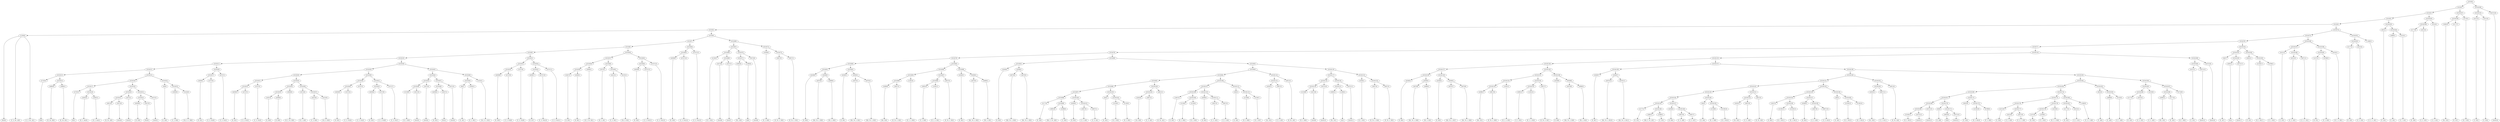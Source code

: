 digraph sample{
"L1200(0)"->"[Dis](0)"
"L1200(0)"->"[C  D  Dis  A](0)"
"L1200(0)"->"[C  D  Dis  A](1)"
"L2735(0)"->"[D](0)"
"L4680(0)"->"[D  Gis  B](0)"
"L4680(1)"->"[D  Gis  B](1)"
"L5319(14)"->"L4680(0)"
"L5319(14)"->"L4680(1)"
"L5319(13)"->"L2735(0)"
"L5319(13)"->"L5319(14)"
"L2735(1)"->"[D](1)"
"L3402(0)"->"[D  G  Ais](0)"
"L3402(1)"->"[D  G  Ais](1)"
"L5319(18)"->"L3402(0)"
"L5319(18)"->"L3402(1)"
"L5319(17)"->"L2735(1)"
"L5319(17)"->"L5319(18)"
"L4912(0)"->"[D  Fis  A](0)"
"L3472(0)"->"[rest](0)"
"L5319(21)"->"L4912(0)"
"L5319(21)"->"L3472(0)"
"L3472(1)"->"[rest](1)"
"L5319(20)"->"L5319(21)"
"L5319(20)"->"L3472(1)"
"L4039(0)"->"[D  E](0)"
"L3457(0)"->"[Fis](0)"
"L5319(23)"->"L4039(0)"
"L5319(23)"->"L3457(0)"
"L3472(2)"->"[rest](2)"
"L5319(22)"->"L5319(23)"
"L5319(22)"->"L3472(2)"
"L5319(19)"->"L5319(20)"
"L5319(19)"->"L5319(22)"
"L5319(16)"->"L5319(17)"
"L5319(16)"->"L5319(19)"
"L84(0)"->"[G  A](0)"
"L2630(0)"->"[C  G  B](0)"
"L1424(0)"->"[Cis  D  G  B](0)"
"L5319(25)"->"L2630(0)"
"L5319(25)"->"L1424(0)"
"L5319(24)"->"L84(0)"
"L5319(24)"->"L5319(25)"
"L5319(15)"->"L5319(16)"
"L5319(15)"->"L5319(24)"
"L5319(12)"->"L5319(13)"
"L5319(12)"->"L5319(15)"
"L4039(1)"->"[D  E](1)"
"L4747(0)"->"[C  D  Fis](0)"
"L5319(27)"->"L4039(1)"
"L5319(27)"->"L4747(0)"
"L4747(1)"->"[C  D  Fis](1)"
"L5319(26)"->"L5319(27)"
"L5319(26)"->"L4747(1)"
"L5319(11)"->"L5319(12)"
"L5319(11)"->"L5319(26)"
"L4039(2)"->"[D  E](2)"
"L4747(2)"->"[C  D  Fis](2)"
"L5319(32)"->"L4039(2)"
"L5319(32)"->"L4747(2)"
"L4747(3)"->"[C  D  Fis](3)"
"L5319(31)"->"L5319(32)"
"L5319(31)"->"L4747(3)"
"L1647(0)"->"[G  B](0)"
"L4509(0)"->"[D  B](0)"
"L5319(35)"->"L1647(0)"
"L5319(35)"->"L4509(0)"
"L3636(0)"->"[D  E  Fis  B](0)"
"L5319(34)"->"L5319(35)"
"L5319(34)"->"L3636(0)"
"L2074(0)"->"[D  G  A](0)"
"L4415(0)"->"[C  D  B](0)"
"L4132(0)"->"[Cis  D  B](0)"
"L5319(37)"->"L4415(0)"
"L5319(37)"->"L4132(0)"
"L5319(36)"->"L2074(0)"
"L5319(36)"->"L5319(37)"
"L5319(33)"->"L5319(34)"
"L5319(33)"->"L5319(36)"
"L5319(30)"->"L5319(31)"
"L5319(30)"->"L5319(33)"
"L4039(3)"->"[D  E](3)"
"L4747(4)"->"[C  D  Fis](4)"
"L5319(40)"->"L4039(3)"
"L5319(40)"->"L4747(4)"
"L4747(5)"->"[C  D  Fis](5)"
"L5319(39)"->"L5319(40)"
"L5319(39)"->"L4747(5)"
"L4039(4)"->"[D  E](4)"
"L4747(6)"->"[C  D  Fis](6)"
"L5319(42)"->"L4039(4)"
"L5319(42)"->"L4747(6)"
"L4747(7)"->"[C  D  Fis](7)"
"L5319(41)"->"L5319(42)"
"L5319(41)"->"L4747(7)"
"L5319(38)"->"L5319(39)"
"L5319(38)"->"L5319(41)"
"L5319(29)"->"L5319(30)"
"L5319(29)"->"L5319(38)"
"L2156(0)"->"[D  G  B](0)"
"L3472(3)"->"[rest](3)"
"L5319(46)"->"L2156(0)"
"L5319(46)"->"L3472(3)"
"L3472(4)"->"[rest](4)"
"L5319(45)"->"L5319(46)"
"L5319(45)"->"L3472(4)"
"L4039(5)"->"[D  E](5)"
"L3457(1)"->"[Fis](1)"
"L5319(48)"->"L4039(5)"
"L5319(48)"->"L3457(1)"
"L3472(5)"->"[rest](5)"
"L5319(47)"->"L5319(48)"
"L5319(47)"->"L3472(5)"
"L5319(44)"->"L5319(45)"
"L5319(44)"->"L5319(47)"
"L84(1)"->"[G  A](1)"
"L2630(1)"->"[C  G  B](1)"
"L5319(50)"->"L84(1)"
"L5319(50)"->"L2630(1)"
"L1424(1)"->"[Cis  D  G  B](1)"
"L5319(49)"->"L5319(50)"
"L5319(49)"->"L1424(1)"
"L5319(43)"->"L5319(44)"
"L5319(43)"->"L5319(49)"
"L5319(28)"->"L5319(29)"
"L5319(28)"->"L5319(43)"
"L5319(10)"->"L5319(11)"
"L5319(10)"->"L5319(28)"
"L4039(6)"->"[D  E](6)"
"L4747(8)"->"[C  D  Fis](8)"
"L5319(53)"->"L4039(6)"
"L5319(53)"->"L4747(8)"
"L4747(9)"->"[C  D  Fis](9)"
"L5319(52)"->"L5319(53)"
"L5319(52)"->"L4747(9)"
"L4039(7)"->"[D  E](7)"
"L4747(10)"->"[C  D  Fis](10)"
"L5319(55)"->"L4039(7)"
"L5319(55)"->"L4747(10)"
"L4747(11)"->"[C  D  Fis](11)"
"L5319(54)"->"L5319(55)"
"L5319(54)"->"L4747(11)"
"L5319(51)"->"L5319(52)"
"L5319(51)"->"L5319(54)"
"L5319(9)"->"L5319(10)"
"L5319(9)"->"L5319(51)"
"L1647(1)"->"[G  B](1)"
"L4509(1)"->"[D  B](1)"
"L5319(59)"->"L1647(1)"
"L5319(59)"->"L4509(1)"
"L3636(1)"->"[D  E  Fis  B](1)"
"L5319(58)"->"L5319(59)"
"L5319(58)"->"L3636(1)"
"L2074(1)"->"[D  G  A](1)"
"L4415(1)"->"[C  D  B](1)"
"L4132(1)"->"[Cis  D  B](1)"
"L5319(61)"->"L4415(1)"
"L5319(61)"->"L4132(1)"
"L5319(60)"->"L2074(1)"
"L5319(60)"->"L5319(61)"
"L5319(57)"->"L5319(58)"
"L5319(57)"->"L5319(60)"
"L4039(8)"->"[D  E](8)"
"L4747(12)"->"[C  D  Fis](12)"
"L5319(63)"->"L4039(8)"
"L5319(63)"->"L4747(12)"
"L4747(13)"->"[C  D  Fis](13)"
"L5319(62)"->"L5319(63)"
"L5319(62)"->"L4747(13)"
"L5319(56)"->"L5319(57)"
"L5319(56)"->"L5319(62)"
"L5319(8)"->"L5319(9)"
"L5319(8)"->"L5319(56)"
"L4039(9)"->"[D  E](9)"
"L4747(14)"->"[C  D  Fis](14)"
"L5319(65)"->"L4039(9)"
"L5319(65)"->"L4747(14)"
"L4747(15)"->"[C  D  Fis](15)"
"L5319(64)"->"L5319(65)"
"L5319(64)"->"L4747(15)"
"L5319(7)"->"L5319(8)"
"L5319(7)"->"L5319(64)"
"L2156(1)"->"[D  G  B](1)"
"L3472(6)"->"[rest](6)"
"L3472(7)"->"[rest](7)"
"L5319(69)"->"L3472(6)"
"L5319(69)"->"L3472(7)"
"L5319(68)"->"L2156(1)"
"L5319(68)"->"L5319(69)"
"L5065(0)"->"[Fis  G](0)"
"L1360(0)"->"[A](0)"
"L5319(71)"->"L5065(0)"
"L5319(71)"->"L1360(0)"
"L3472(8)"->"[rest](8)"
"L5319(70)"->"L5319(71)"
"L5319(70)"->"L3472(8)"
"L5319(67)"->"L5319(68)"
"L5319(67)"->"L5319(70)"
"L3358(0)"->"[E  G  B](0)"
"L3627(0)"->"[E  Fis  G  B](0)"
"L3627(1)"->"[E  Fis  G  B](1)"
"L5319(73)"->"L3627(0)"
"L5319(73)"->"L3627(1)"
"L5319(72)"->"L3358(0)"
"L5319(72)"->"L5319(73)"
"L5319(66)"->"L5319(67)"
"L5319(66)"->"L5319(72)"
"L5319(6)"->"L5319(7)"
"L5319(6)"->"L5319(66)"
"L5319(5)"->"L1200(0)"
"L5319(5)"->"L5319(6)"
"L4549(0)"->"[E  B](0)"
"L4070(0)"->"[Dis  Fis  A  B](0)"
"L4069(0)"->"[Fis  A  B](0)"
"L5039(0)"->"L4070(0)"
"L5039(0)"->"L4069(0)"
"L5319(81)"->"L4549(0)"
"L5319(81)"->"L5039(0)"
"L4549(1)"->"[E  B](1)"
"L4070(1)"->"[Dis  Fis  A  B](1)"
"L4070(2)"->"[Dis  Fis  A  B](2)"
"L5039(1)"->"L4070(1)"
"L5039(1)"->"L4070(2)"
"L5319(82)"->"L4549(1)"
"L5319(82)"->"L5039(1)"
"L5319(80)"->"L5319(81)"
"L5319(80)"->"L5319(82)"
"L4396(0)"->"[Dis  E](0)"
"L3627(2)"->"[E  Fis  G  B](2)"
"L5319(86)"->"L4396(0)"
"L5319(86)"->"L3627(2)"
"L1361(0)"->"[E  G  A  B](0)"
"L5319(85)"->"L5319(86)"
"L5319(85)"->"L1361(0)"
"L3091(0)"->"[C  E  B](0)"
"L1361(1)"->"[E  G  A  B](1)"
"L5319(88)"->"L3091(0)"
"L5319(88)"->"L1361(1)"
"L3627(3)"->"[E  Fis  G  B](3)"
"L5319(87)"->"L5319(88)"
"L5319(87)"->"L3627(3)"
"L5319(84)"->"L5319(85)"
"L5319(84)"->"L5319(87)"
"L4549(2)"->"[E  B](2)"
"L4070(3)"->"[Dis  Fis  A  B](3)"
"L4069(1)"->"[Fis  A  B](1)"
"L5039(2)"->"L4070(3)"
"L5039(2)"->"L4069(1)"
"L5319(89)"->"L4549(2)"
"L5319(89)"->"L5039(2)"
"L5319(83)"->"L5319(84)"
"L5319(83)"->"L5319(89)"
"L5319(79)"->"L5319(80)"
"L5319(79)"->"L5319(83)"
"L4549(3)"->"[E  B](3)"
"L4070(4)"->"[Dis  Fis  A  B](4)"
"L4070(5)"->"[Dis  Fis  A  B](5)"
"L5039(3)"->"L4070(4)"
"L5039(3)"->"L4070(5)"
"L5319(91)"->"L4549(3)"
"L5319(91)"->"L5039(3)"
"L2177(0)"->"[E  G](0)"
"L3802(0)"->"[Dis  E  Fis  A](0)"
"L2366(0)"->"[C  D](0)"
"L5319(99)"->"L3802(0)"
"L5319(99)"->"L2366(0)"
"L5319(98)"->"L2177(0)"
"L5319(98)"->"L5319(99)"
"L4509(2)"->"[D  B](2)"
"L3857(0)"->"[C  D  A](0)"
"L3857(1)"->"[C  D  A](1)"
"L5319(101)"->"L3857(0)"
"L5319(101)"->"L3857(1)"
"L5319(100)"->"L4509(2)"
"L5319(100)"->"L5319(101)"
"L5319(97)"->"L5319(98)"
"L5319(97)"->"L5319(100)"
"L84(2)"->"[G  A](2)"
"L2156(2)"->"[D  G  B](2)"
"L2156(3)"->"[D  G  B](3)"
"L5319(103)"->"L2156(2)"
"L5319(103)"->"L2156(3)"
"L5319(102)"->"L84(2)"
"L5319(102)"->"L5319(103)"
"L5319(96)"->"L5319(97)"
"L5319(96)"->"L5319(102)"
"L4282(0)"->"[Cis  D](0)"
"L3857(2)"->"[C  D  A](2)"
"L5319(105)"->"L4282(0)"
"L5319(105)"->"L3857(2)"
"L4912(1)"->"[D  Fis  A](1)"
"L5319(104)"->"L5319(105)"
"L5319(104)"->"L4912(1)"
"L5319(95)"->"L5319(96)"
"L5319(95)"->"L5319(104)"
"L1647(2)"->"[G  B](2)"
"L2156(4)"->"[D  G  B](4)"
"L2156(5)"->"[D  G  B](5)"
"L5319(109)"->"L2156(4)"
"L5319(109)"->"L2156(5)"
"L5319(108)"->"L1647(2)"
"L5319(108)"->"L5319(109)"
"L4509(3)"->"[D  B](3)"
"L3857(3)"->"[C  D  A](3)"
"L3857(4)"->"[C  D  A](4)"
"L5319(111)"->"L3857(3)"
"L5319(111)"->"L3857(4)"
"L5319(110)"->"L4509(3)"
"L5319(110)"->"L5319(111)"
"L5319(107)"->"L5319(108)"
"L5319(107)"->"L5319(110)"
"L84(3)"->"[G  A](3)"
"L2156(6)"->"[D  G  B](6)"
"L2156(7)"->"[D  G  B](7)"
"L5319(113)"->"L2156(6)"
"L5319(113)"->"L2156(7)"
"L5319(112)"->"L84(3)"
"L5319(112)"->"L5319(113)"
"L5319(106)"->"L5319(107)"
"L5319(106)"->"L5319(112)"
"L5319(94)"->"L5319(95)"
"L5319(94)"->"L5319(106)"
"L4282(1)"->"[Cis  D](1)"
"L3857(5)"->"[C  D  A](5)"
"L5319(115)"->"L4282(1)"
"L5319(115)"->"L3857(5)"
"L4912(2)"->"[D  Fis  A](2)"
"L5319(114)"->"L5319(115)"
"L5319(114)"->"L4912(2)"
"L5319(93)"->"L5319(94)"
"L5319(93)"->"L5319(114)"
"L2156(8)"->"[D  G  B](8)"
"L3472(9)"->"[rest](9)"
"L5319(119)"->"L2156(8)"
"L5319(119)"->"L3472(9)"
"L3472(10)"->"[rest](10)"
"L5319(118)"->"L5319(119)"
"L5319(118)"->"L3472(10)"
"L5065(1)"->"[Fis  G](1)"
"L1360(1)"->"[A](1)"
"L5319(121)"->"L5065(1)"
"L5319(121)"->"L1360(1)"
"L3472(11)"->"[rest](11)"
"L5319(120)"->"L5319(121)"
"L5319(120)"->"L3472(11)"
"L5319(117)"->"L5319(118)"
"L5319(117)"->"L5319(120)"
"L3358(1)"->"[E  G  B](1)"
"L3627(4)"->"[E  Fis  G  B](4)"
"L3627(5)"->"[E  Fis  G  B](5)"
"L5319(123)"->"L3627(4)"
"L5319(123)"->"L3627(5)"
"L5319(122)"->"L3358(1)"
"L5319(122)"->"L5319(123)"
"L5319(116)"->"L5319(117)"
"L5319(116)"->"L5319(122)"
"L5319(92)"->"L5319(93)"
"L5319(92)"->"L5319(116)"
"L5319(90)"->"L5319(91)"
"L5319(90)"->"L5319(92)"
"L5319(78)"->"L5319(79)"
"L5319(78)"->"L5319(90)"
"L4549(4)"->"[E  B](4)"
"L4070(6)"->"[Dis  Fis  A  B](6)"
"L4069(2)"->"[Fis  A  B](2)"
"L5039(4)"->"L4070(6)"
"L5039(4)"->"L4069(2)"
"L5319(128)"->"L4549(4)"
"L5319(128)"->"L5039(4)"
"L4549(5)"->"[E  B](5)"
"L4070(7)"->"[Dis  Fis  A  B](7)"
"L4070(8)"->"[Dis  Fis  A  B](8)"
"L5039(5)"->"L4070(7)"
"L5039(5)"->"L4070(8)"
"L5319(129)"->"L4549(5)"
"L5319(129)"->"L5039(5)"
"L5319(127)"->"L5319(128)"
"L5319(127)"->"L5319(129)"
"L4396(1)"->"[Dis  E](1)"
"L3627(6)"->"[E  Fis  G  B](6)"
"L5319(133)"->"L4396(1)"
"L5319(133)"->"L3627(6)"
"L1361(2)"->"[E  G  A  B](2)"
"L5319(132)"->"L5319(133)"
"L5319(132)"->"L1361(2)"
"L3091(1)"->"[C  E  B](1)"
"L1361(3)"->"[E  G  A  B](3)"
"L5319(135)"->"L3091(1)"
"L5319(135)"->"L1361(3)"
"L3627(7)"->"[E  Fis  G  B](7)"
"L5319(134)"->"L5319(135)"
"L5319(134)"->"L3627(7)"
"L5319(131)"->"L5319(132)"
"L5319(131)"->"L5319(134)"
"L4549(6)"->"[E  B](6)"
"L4070(9)"->"[Dis  Fis  A  B](9)"
"L4069(3)"->"[Fis  A  B](3)"
"L5039(6)"->"L4070(9)"
"L5039(6)"->"L4069(3)"
"L5319(136)"->"L4549(6)"
"L5319(136)"->"L5039(6)"
"L5319(130)"->"L5319(131)"
"L5319(130)"->"L5319(136)"
"L5319(126)"->"L5319(127)"
"L5319(126)"->"L5319(130)"
"L4549(7)"->"[E  B](7)"
"L4070(10)"->"[Dis  Fis  A  B](10)"
"L4070(11)"->"[Dis  Fis  A  B](11)"
"L5039(7)"->"L4070(10)"
"L5039(7)"->"L4070(11)"
"L5319(138)"->"L4549(7)"
"L5319(138)"->"L5039(7)"
"L2177(1)"->"[E  G](1)"
"L3802(1)"->"[Dis  E  Fis  A](1)"
"L2366(1)"->"[C  D](1)"
"L5319(146)"->"L3802(1)"
"L5319(146)"->"L2366(1)"
"L5319(145)"->"L2177(1)"
"L5319(145)"->"L5319(146)"
"L4509(4)"->"[D  B](4)"
"L3857(6)"->"[C  D  A](6)"
"L3857(7)"->"[C  D  A](7)"
"L5319(148)"->"L3857(6)"
"L5319(148)"->"L3857(7)"
"L5319(147)"->"L4509(4)"
"L5319(147)"->"L5319(148)"
"L5319(144)"->"L5319(145)"
"L5319(144)"->"L5319(147)"
"L84(4)"->"[G  A](4)"
"L2156(9)"->"[D  G  B](9)"
"L2156(10)"->"[D  G  B](10)"
"L5319(150)"->"L2156(9)"
"L5319(150)"->"L2156(10)"
"L5319(149)"->"L84(4)"
"L5319(149)"->"L5319(150)"
"L5319(143)"->"L5319(144)"
"L5319(143)"->"L5319(149)"
"L4282(2)"->"[Cis  D](2)"
"L3857(8)"->"[C  D  A](8)"
"L5319(152)"->"L4282(2)"
"L5319(152)"->"L3857(8)"
"L4912(3)"->"[D  Fis  A](3)"
"L5319(151)"->"L5319(152)"
"L5319(151)"->"L4912(3)"
"L5319(142)"->"L5319(143)"
"L5319(142)"->"L5319(151)"
"L1647(3)"->"[G  B](3)"
"L2156(11)"->"[D  G  B](11)"
"L2156(12)"->"[D  G  B](12)"
"L5319(156)"->"L2156(11)"
"L5319(156)"->"L2156(12)"
"L5319(155)"->"L1647(3)"
"L5319(155)"->"L5319(156)"
"L4509(5)"->"[D  B](5)"
"L3857(9)"->"[C  D  A](9)"
"L3857(10)"->"[C  D  A](10)"
"L5319(158)"->"L3857(9)"
"L5319(158)"->"L3857(10)"
"L5319(157)"->"L4509(5)"
"L5319(157)"->"L5319(158)"
"L5319(154)"->"L5319(155)"
"L5319(154)"->"L5319(157)"
"L84(5)"->"[G  A](5)"
"L2156(13)"->"[D  G  B](13)"
"L2156(14)"->"[D  G  B](14)"
"L5319(160)"->"L2156(13)"
"L5319(160)"->"L2156(14)"
"L5319(159)"->"L84(5)"
"L5319(159)"->"L5319(160)"
"L5319(153)"->"L5319(154)"
"L5319(153)"->"L5319(159)"
"L5319(141)"->"L5319(142)"
"L5319(141)"->"L5319(153)"
"L4282(3)"->"[Cis  D](3)"
"L3857(11)"->"[C  D  A](11)"
"L5319(162)"->"L4282(3)"
"L5319(162)"->"L3857(11)"
"L4912(4)"->"[D  Fis  A](4)"
"L5319(161)"->"L5319(162)"
"L5319(161)"->"L4912(4)"
"L5319(140)"->"L5319(141)"
"L5319(140)"->"L5319(161)"
"L2156(15)"->"[D  G  B](15)"
"L3472(12)"->"[rest](12)"
"L5319(169)"->"L2156(15)"
"L5319(169)"->"L3472(12)"
"L3472(13)"->"[rest](13)"
"L5319(168)"->"L5319(169)"
"L5319(168)"->"L3472(13)"
"L84(6)"->"[G  A](6)"
"L3953(0)"->"[G](0)"
"L3472(14)"->"[rest](14)"
"L5319(171)"->"L3953(0)"
"L5319(171)"->"L3472(14)"
"L5319(170)"->"L84(6)"
"L5319(170)"->"L5319(171)"
"L5319(167)"->"L5319(168)"
"L5319(167)"->"L5319(170)"
"L3825(0)"->"[F  G](0)"
"L2156(16)"->"[D  G  B](16)"
"L4786(0)"->"[F  G  B](0)"
"L5319(173)"->"L2156(16)"
"L5319(173)"->"L4786(0)"
"L5319(172)"->"L3825(0)"
"L5319(172)"->"L5319(173)"
"L5319(166)"->"L5319(167)"
"L5319(166)"->"L5319(172)"
"L4151(0)"->"[C  E](0)"
"L4315(0)"->"[C  E  G](0)"
"L4071(0)"->"[C  E  F  G](0)"
"L5319(177)"->"L4315(0)"
"L5319(177)"->"L4071(0)"
"L5319(176)"->"L4151(0)"
"L5319(176)"->"L5319(177)"
"L1472(0)"->"[D  F](0)"
"L4786(1)"->"[F  G  B](1)"
"L5319(179)"->"L1472(0)"
"L5319(179)"->"L4786(1)"
"L4103(0)"->"[D  F  G  B](0)"
"L5319(178)"->"L5319(179)"
"L5319(178)"->"L4103(0)"
"L5319(175)"->"L5319(176)"
"L5319(175)"->"L5319(178)"
"L2177(2)"->"[E  G](2)"
"L4315(1)"->"[C  E  G](1)"
"L5319(181)"->"L2177(2)"
"L5319(181)"->"L4315(1)"
"L-1460(0)"->"[C  E  G  A](0)"
"L5319(180)"->"L5319(181)"
"L5319(180)"->"L-1460(0)"
"L5319(174)"->"L5319(175)"
"L5319(174)"->"L5319(180)"
"L5319(165)"->"L5319(166)"
"L5319(165)"->"L5319(174)"
"L652(0)"->"[F  A](0)"
"L3669(0)"->"[C  A](0)"
"L5142(0)"->"[C  F  A](0)"
"L5319(183)"->"L3669(0)"
"L5319(183)"->"L5142(0)"
"L5319(182)"->"L652(0)"
"L5319(182)"->"L5319(183)"
"L5319(164)"->"L5319(165)"
"L5319(164)"->"L5319(182)"
"L2177(3)"->"[E  G](3)"
"L4315(2)"->"[C  E  G](2)"
"L5319(186)"->"L2177(3)"
"L5319(186)"->"L4315(2)"
"L3216(0)"->"[C  G  A](0)"
"L5319(185)"->"L5319(186)"
"L5319(185)"->"L3216(0)"
"L5065(2)"->"[Fis  G](2)"
"L2177(4)"->"[E  G](4)"
"L5319(188)"->"L5065(2)"
"L5319(188)"->"L2177(4)"
"L3710(0)"->"[D  F  B](0)"
"L5319(187)"->"L5319(188)"
"L5319(187)"->"L3710(0)"
"L5319(184)"->"L5319(185)"
"L5319(184)"->"L5319(187)"
"L5319(163)"->"L5319(164)"
"L5319(163)"->"L5319(184)"
"L5319(139)"->"L5319(140)"
"L5319(139)"->"L5319(163)"
"L5319(137)"->"L5319(138)"
"L5319(137)"->"L5319(139)"
"L5319(125)"->"L5319(126)"
"L5319(125)"->"L5319(137)"
"L4151(1)"->"[C  E](1)"
"L3472(15)"->"[rest](15)"
"L5319(190)"->"L4151(1)"
"L5319(190)"->"L3472(15)"
"L3472(16)"->"[rest](16)"
"L5319(189)"->"L5319(190)"
"L5319(189)"->"L3472(16)"
"L5319(124)"->"L5319(125)"
"L5319(124)"->"L5319(189)"
"L5319(77)"->"L5319(78)"
"L5319(77)"->"L5319(124)"
"L84(7)"->"[G  A](7)"
"L3953(1)"->"[G](1)"
"L3472(17)"->"[rest](17)"
"L5319(193)"->"L3953(1)"
"L5319(193)"->"L3472(17)"
"L5319(192)"->"L84(7)"
"L5319(192)"->"L5319(193)"
"L3825(1)"->"[F  G](1)"
"L2156(17)"->"[D  G  B](17)"
"L4786(2)"->"[F  G  B](2)"
"L5319(195)"->"L2156(17)"
"L5319(195)"->"L4786(2)"
"L5319(194)"->"L3825(1)"
"L5319(194)"->"L5319(195)"
"L5319(191)"->"L5319(192)"
"L5319(191)"->"L5319(194)"
"L5319(76)"->"L5319(77)"
"L5319(76)"->"L5319(191)"
"L4151(2)"->"[C  E](2)"
"L4315(3)"->"[C  E  G](3)"
"L4071(1)"->"[C  E  F  G](1)"
"L5319(198)"->"L4315(3)"
"L5319(198)"->"L4071(1)"
"L5319(197)"->"L4151(2)"
"L5319(197)"->"L5319(198)"
"L1472(1)"->"[D  F](1)"
"L4786(3)"->"[F  G  B](3)"
"L5319(200)"->"L1472(1)"
"L5319(200)"->"L4786(3)"
"L4103(1)"->"[D  F  G  B](1)"
"L5319(199)"->"L5319(200)"
"L5319(199)"->"L4103(1)"
"L5319(196)"->"L5319(197)"
"L5319(196)"->"L5319(199)"
"L5319(75)"->"L5319(76)"
"L5319(75)"->"L5319(196)"
"L2177(5)"->"[E  G](5)"
"L4315(4)"->"[C  E  G](4)"
"L5319(202)"->"L2177(5)"
"L5319(202)"->"L4315(4)"
"L-1460(1)"->"[C  E  G  A](1)"
"L5319(201)"->"L5319(202)"
"L5319(201)"->"L-1460(1)"
"L5319(74)"->"L5319(75)"
"L5319(74)"->"L5319(201)"
"L5319(4)"->"L5319(5)"
"L5319(4)"->"L5319(74)"
"L652(1)"->"[F  A](1)"
"L3669(1)"->"[C  A](1)"
"L5142(1)"->"[C  F  A](1)"
"L5319(204)"->"L3669(1)"
"L5319(204)"->"L5142(1)"
"L5319(203)"->"L652(1)"
"L5319(203)"->"L5319(204)"
"L5319(3)"->"L5319(4)"
"L5319(3)"->"L5319(203)"
"L2177(6)"->"[E  G](6)"
"L4315(5)"->"[C  E  G](5)"
"L5319(206)"->"L2177(6)"
"L5319(206)"->"L4315(5)"
"L3216(1)"->"[C  G  A](1)"
"L5319(205)"->"L5319(206)"
"L5319(205)"->"L3216(1)"
"L5319(2)"->"L5319(3)"
"L5319(2)"->"L5319(205)"
"L5065(3)"->"[Fis  G](3)"
"L2177(7)"->"[E  G](7)"
"L5319(208)"->"L5065(3)"
"L5319(208)"->"L2177(7)"
"L3710(1)"->"[D  F  B](1)"
"L5319(207)"->"L5319(208)"
"L5319(207)"->"L3710(1)"
"L5319(1)"->"L5319(2)"
"L5319(1)"->"L5319(207)"
"L4151(3)"->"[C  E](3)"
"L4151(4)"->"[C  E](4)"
"L5319(210)"->"L4151(3)"
"L5319(210)"->"L4151(4)"
"L3472(18)"->"[rest](18)"
"L5319(209)"->"L5319(210)"
"L5319(209)"->"L3472(18)"
"L5319(0)"->"L5319(1)"
"L5319(0)"->"L5319(209)"
{rank = min; "L5319(0)"}
{rank = same; "L5319(1)"; "L5319(209)";}
{rank = same; "L5319(2)"; "L5319(207)"; "L5319(210)"; "L3472(18)";}
{rank = same; "L5319(3)"; "L5319(205)"; "L5319(208)"; "L3710(1)"; "L4151(3)"; "L4151(4)";}
{rank = same; "L5319(4)"; "L5319(203)"; "L5319(206)"; "L3216(1)"; "L5065(3)"; "L2177(7)";}
{rank = same; "L5319(5)"; "L5319(74)"; "L652(1)"; "L5319(204)"; "L2177(6)"; "L4315(5)";}
{rank = same; "L1200(0)"; "L5319(6)"; "L5319(75)"; "L5319(201)"; "L3669(1)"; "L5142(1)";}
{rank = same; "L5319(7)"; "L5319(66)"; "L5319(76)"; "L5319(196)"; "L5319(202)"; "L-1460(1)";}
{rank = same; "L5319(8)"; "L5319(64)"; "L5319(67)"; "L5319(72)"; "L5319(77)"; "L5319(191)"; "L5319(197)"; "L5319(199)"; "L2177(5)"; "L4315(4)";}
{rank = same; "L5319(9)"; "L5319(56)"; "L5319(65)"; "L4747(15)"; "L5319(68)"; "L5319(70)"; "L3358(0)"; "L5319(73)"; "L5319(78)"; "L5319(124)"; "L5319(192)"; "L5319(194)"; "L4151(2)"; "L5319(198)"; "L5319(200)"; "L4103(1)";}
{rank = same; "L5319(10)"; "L5319(51)"; "L5319(57)"; "L5319(62)"; "L4039(9)"; "L4747(14)"; "L2156(1)"; "L5319(69)"; "L5319(71)"; "L3472(8)"; "L3627(0)"; "L3627(1)"; "L5319(79)"; "L5319(90)"; "L5319(125)"; "L5319(189)"; "L84(7)"; "L5319(193)"; "L3825(1)"; "L5319(195)"; "L4315(3)"; "L4071(1)"; "L1472(1)"; "L4786(3)";}
{rank = same; "L5319(11)"; "L5319(28)"; "L5319(52)"; "L5319(54)"; "L5319(58)"; "L5319(60)"; "L5319(63)"; "L4747(13)"; "L3472(6)"; "L3472(7)"; "L5065(0)"; "L1360(0)"; "L5319(80)"; "L5319(83)"; "L5319(91)"; "L5319(92)"; "L5319(126)"; "L5319(137)"; "L5319(190)"; "L3472(16)"; "L3953(1)"; "L3472(17)"; "L2156(17)"; "L4786(2)";}
{rank = same; "L5319(12)"; "L5319(26)"; "L5319(29)"; "L5319(43)"; "L5319(53)"; "L4747(9)"; "L5319(55)"; "L4747(11)"; "L5319(59)"; "L3636(1)"; "L2074(1)"; "L5319(61)"; "L4039(8)"; "L4747(12)"; "L5319(81)"; "L5319(82)"; "L5319(84)"; "L5319(89)"; "L4549(3)"; "L5039(3)"; "L5319(93)"; "L5319(116)"; "L5319(127)"; "L5319(130)"; "L5319(138)"; "L5319(139)"; "L4151(1)"; "L3472(15)";}
{rank = same; "L5319(13)"; "L5319(15)"; "L5319(27)"; "L4747(1)"; "L5319(30)"; "L5319(38)"; "L5319(44)"; "L5319(49)"; "L4039(6)"; "L4747(8)"; "L4039(7)"; "L4747(10)"; "L1647(1)"; "L4509(1)"; "L4415(1)"; "L4132(1)"; "L4549(0)"; "L5039(0)"; "L4549(1)"; "L5039(1)"; "L5319(85)"; "L5319(87)"; "L4549(2)"; "L5039(2)"; "L4070(4)"; "L4070(5)"; "L5319(94)"; "L5319(114)"; "L5319(117)"; "L5319(122)"; "L5319(128)"; "L5319(129)"; "L5319(131)"; "L5319(136)"; "L4549(7)"; "L5039(7)"; "L5319(140)"; "L5319(163)";}
{rank = same; "L2735(0)"; "L5319(14)"; "L5319(16)"; "L5319(24)"; "L4039(1)"; "L4747(0)"; "L5319(31)"; "L5319(33)"; "L5319(39)"; "L5319(41)"; "L5319(45)"; "L5319(47)"; "L5319(50)"; "L1424(1)"; "L4070(0)"; "L4069(0)"; "L4070(1)"; "L4070(2)"; "L5319(86)"; "L1361(0)"; "L5319(88)"; "L3627(3)"; "L4070(3)"; "L4069(1)"; "L5319(95)"; "L5319(106)"; "L5319(115)"; "L4912(2)"; "L5319(118)"; "L5319(120)"; "L3358(1)"; "L5319(123)"; "L4549(4)"; "L5039(4)"; "L4549(5)"; "L5039(5)"; "L5319(132)"; "L5319(134)"; "L4549(6)"; "L5039(6)"; "L4070(10)"; "L4070(11)"; "L5319(141)"; "L5319(161)"; "L5319(164)"; "L5319(184)";}
{rank = same; "L4680(0)"; "L4680(1)"; "L5319(17)"; "L5319(19)"; "L84(0)"; "L5319(25)"; "L5319(32)"; "L4747(3)"; "L5319(34)"; "L5319(36)"; "L5319(40)"; "L4747(5)"; "L5319(42)"; "L4747(7)"; "L5319(46)"; "L3472(4)"; "L5319(48)"; "L3472(5)"; "L84(1)"; "L2630(1)"; "L4396(0)"; "L3627(2)"; "L3091(0)"; "L1361(1)"; "L5319(96)"; "L5319(104)"; "L5319(107)"; "L5319(112)"; "L4282(1)"; "L3857(5)"; "L5319(119)"; "L3472(10)"; "L5319(121)"; "L3472(11)"; "L3627(4)"; "L3627(5)"; "L4070(6)"; "L4069(2)"; "L4070(7)"; "L4070(8)"; "L5319(133)"; "L1361(2)"; "L5319(135)"; "L3627(7)"; "L4070(9)"; "L4069(3)"; "L5319(142)"; "L5319(153)"; "L5319(162)"; "L4912(4)"; "L5319(165)"; "L5319(182)"; "L5319(185)"; "L5319(187)";}
{rank = same; "L2735(1)"; "L5319(18)"; "L5319(20)"; "L5319(22)"; "L2630(0)"; "L1424(0)"; "L4039(2)"; "L4747(2)"; "L5319(35)"; "L3636(0)"; "L2074(0)"; "L5319(37)"; "L4039(3)"; "L4747(4)"; "L4039(4)"; "L4747(6)"; "L2156(0)"; "L3472(3)"; "L4039(5)"; "L3457(1)"; "L5319(97)"; "L5319(102)"; "L5319(105)"; "L4912(1)"; "L5319(108)"; "L5319(110)"; "L84(3)"; "L5319(113)"; "L2156(8)"; "L3472(9)"; "L5065(1)"; "L1360(1)"; "L4396(1)"; "L3627(6)"; "L3091(1)"; "L1361(3)"; "L5319(143)"; "L5319(151)"; "L5319(154)"; "L5319(159)"; "L4282(3)"; "L3857(11)"; "L5319(166)"; "L5319(174)"; "L652(0)"; "L5319(183)"; "L5319(186)"; "L3216(0)"; "L5319(188)"; "L3710(0)";}
{rank = same; "L3402(0)"; "L3402(1)"; "L5319(21)"; "L3472(1)"; "L5319(23)"; "L3472(2)"; "L1647(0)"; "L4509(0)"; "L4415(0)"; "L4132(0)"; "L5319(98)"; "L5319(100)"; "L84(2)"; "L5319(103)"; "L4282(0)"; "L3857(2)"; "L1647(2)"; "L5319(109)"; "L4509(3)"; "L5319(111)"; "L2156(6)"; "L2156(7)"; "L5319(144)"; "L5319(149)"; "L5319(152)"; "L4912(3)"; "L5319(155)"; "L5319(157)"; "L84(5)"; "L5319(160)"; "L5319(167)"; "L5319(172)"; "L5319(175)"; "L5319(180)"; "L3669(0)"; "L5142(0)"; "L2177(3)"; "L4315(2)"; "L5065(2)"; "L2177(4)";}
{rank = same; "L4912(0)"; "L3472(0)"; "L4039(0)"; "L3457(0)"; "L2177(0)"; "L5319(99)"; "L4509(2)"; "L5319(101)"; "L2156(2)"; "L2156(3)"; "L2156(4)"; "L2156(5)"; "L3857(3)"; "L3857(4)"; "L5319(145)"; "L5319(147)"; "L84(4)"; "L5319(150)"; "L4282(2)"; "L3857(8)"; "L1647(3)"; "L5319(156)"; "L4509(5)"; "L5319(158)"; "L2156(13)"; "L2156(14)"; "L5319(168)"; "L5319(170)"; "L3825(0)"; "L5319(173)"; "L5319(176)"; "L5319(178)"; "L5319(181)"; "L-1460(0)";}
{rank = same; "L3802(0)"; "L2366(0)"; "L3857(0)"; "L3857(1)"; "L2177(1)"; "L5319(146)"; "L4509(4)"; "L5319(148)"; "L2156(9)"; "L2156(10)"; "L2156(11)"; "L2156(12)"; "L3857(9)"; "L3857(10)"; "L5319(169)"; "L3472(13)"; "L84(6)"; "L5319(171)"; "L2156(16)"; "L4786(0)"; "L4151(0)"; "L5319(177)"; "L5319(179)"; "L4103(0)"; "L2177(2)"; "L4315(1)";}
{rank = same; "L3802(1)"; "L2366(1)"; "L3857(6)"; "L3857(7)"; "L2156(15)"; "L3472(12)"; "L3953(0)"; "L3472(14)"; "L4315(0)"; "L4071(0)"; "L1472(0)"; "L4786(1)";}
{rank = max; "[A](0)"; "[A](1)"; "[C  A](0)"; "[C  A](1)"; "[C  D  A](0)"; "[C  D  A](1)"; "[C  D  A](10)"; "[C  D  A](11)"; "[C  D  A](2)"; "[C  D  A](3)"; "[C  D  A](4)"; "[C  D  A](5)"; "[C  D  A](6)"; "[C  D  A](7)"; "[C  D  A](8)"; "[C  D  A](9)"; "[C  D  B](0)"; "[C  D  B](1)"; "[C  D  Dis  A](0)"; "[C  D  Dis  A](1)"; "[C  D  Fis](0)"; "[C  D  Fis](1)"; "[C  D  Fis](10)"; "[C  D  Fis](11)"; "[C  D  Fis](12)"; "[C  D  Fis](13)"; "[C  D  Fis](14)"; "[C  D  Fis](15)"; "[C  D  Fis](2)"; "[C  D  Fis](3)"; "[C  D  Fis](4)"; "[C  D  Fis](5)"; "[C  D  Fis](6)"; "[C  D  Fis](7)"; "[C  D  Fis](8)"; "[C  D  Fis](9)"; "[C  D](0)"; "[C  D](1)"; "[C  E  B](0)"; "[C  E  B](1)"; "[C  E  F  G](0)"; "[C  E  F  G](1)"; "[C  E  G  A](0)"; "[C  E  G  A](1)"; "[C  E  G](0)"; "[C  E  G](1)"; "[C  E  G](2)"; "[C  E  G](3)"; "[C  E  G](4)"; "[C  E  G](5)"; "[C  E](0)"; "[C  E](1)"; "[C  E](2)"; "[C  E](3)"; "[C  E](4)"; "[C  F  A](0)"; "[C  F  A](1)"; "[C  G  A](0)"; "[C  G  A](1)"; "[C  G  B](0)"; "[C  G  B](1)"; "[Cis  D  B](0)"; "[Cis  D  B](1)"; "[Cis  D  G  B](0)"; "[Cis  D  G  B](1)"; "[Cis  D](0)"; "[Cis  D](1)"; "[Cis  D](2)"; "[Cis  D](3)"; "[D  B](0)"; "[D  B](1)"; "[D  B](2)"; "[D  B](3)"; "[D  B](4)"; "[D  B](5)"; "[D  E  Fis  B](0)"; "[D  E  Fis  B](1)"; "[D  E](0)"; "[D  E](1)"; "[D  E](2)"; "[D  E](3)"; "[D  E](4)"; "[D  E](5)"; "[D  E](6)"; "[D  E](7)"; "[D  E](8)"; "[D  E](9)"; "[D  F  B](0)"; "[D  F  B](1)"; "[D  F  G  B](0)"; "[D  F  G  B](1)"; "[D  F](0)"; "[D  F](1)"; "[D  Fis  A](0)"; "[D  Fis  A](1)"; "[D  Fis  A](2)"; "[D  Fis  A](3)"; "[D  Fis  A](4)"; "[D  G  A](0)"; "[D  G  A](1)"; "[D  G  Ais](0)"; "[D  G  Ais](1)"; "[D  G  B](0)"; "[D  G  B](1)"; "[D  G  B](10)"; "[D  G  B](11)"; "[D  G  B](12)"; "[D  G  B](13)"; "[D  G  B](14)"; "[D  G  B](15)"; "[D  G  B](16)"; "[D  G  B](17)"; "[D  G  B](2)"; "[D  G  B](3)"; "[D  G  B](4)"; "[D  G  B](5)"; "[D  G  B](6)"; "[D  G  B](7)"; "[D  G  B](8)"; "[D  G  B](9)"; "[D  Gis  B](0)"; "[D  Gis  B](1)"; "[D](0)"; "[D](1)"; "[Dis  E  Fis  A](0)"; "[Dis  E  Fis  A](1)"; "[Dis  E](0)"; "[Dis  E](1)"; "[Dis  Fis  A  B](0)"; "[Dis  Fis  A  B](1)"; "[Dis  Fis  A  B](10)"; "[Dis  Fis  A  B](11)"; "[Dis  Fis  A  B](2)"; "[Dis  Fis  A  B](3)"; "[Dis  Fis  A  B](4)"; "[Dis  Fis  A  B](5)"; "[Dis  Fis  A  B](6)"; "[Dis  Fis  A  B](7)"; "[Dis  Fis  A  B](8)"; "[Dis  Fis  A  B](9)"; "[Dis](0)"; "[E  B](0)"; "[E  B](1)"; "[E  B](2)"; "[E  B](3)"; "[E  B](4)"; "[E  B](5)"; "[E  B](6)"; "[E  B](7)"; "[E  Fis  G  B](0)"; "[E  Fis  G  B](1)"; "[E  Fis  G  B](2)"; "[E  Fis  G  B](3)"; "[E  Fis  G  B](4)"; "[E  Fis  G  B](5)"; "[E  Fis  G  B](6)"; "[E  Fis  G  B](7)"; "[E  G  A  B](0)"; "[E  G  A  B](1)"; "[E  G  A  B](2)"; "[E  G  A  B](3)"; "[E  G  B](0)"; "[E  G  B](1)"; "[E  G](0)"; "[E  G](1)"; "[E  G](2)"; "[E  G](3)"; "[E  G](4)"; "[E  G](5)"; "[E  G](6)"; "[E  G](7)"; "[F  A](0)"; "[F  A](1)"; "[F  G  B](0)"; "[F  G  B](1)"; "[F  G  B](2)"; "[F  G  B](3)"; "[F  G](0)"; "[F  G](1)"; "[Fis  A  B](0)"; "[Fis  A  B](1)"; "[Fis  A  B](2)"; "[Fis  A  B](3)"; "[Fis  G](0)"; "[Fis  G](1)"; "[Fis  G](2)"; "[Fis  G](3)"; "[Fis](0)"; "[Fis](1)"; "[G  A](0)"; "[G  A](1)"; "[G  A](2)"; "[G  A](3)"; "[G  A](4)"; "[G  A](5)"; "[G  A](6)"; "[G  A](7)"; "[G  B](0)"; "[G  B](1)"; "[G  B](2)"; "[G  B](3)"; "[G](0)"; "[G](1)"; "[rest](0)"; "[rest](1)"; "[rest](10)"; "[rest](11)"; "[rest](12)"; "[rest](13)"; "[rest](14)"; "[rest](15)"; "[rest](16)"; "[rest](17)"; "[rest](18)"; "[rest](2)"; "[rest](3)"; "[rest](4)"; "[rest](5)"; "[rest](6)"; "[rest](7)"; "[rest](8)"; "[rest](9)";}
}